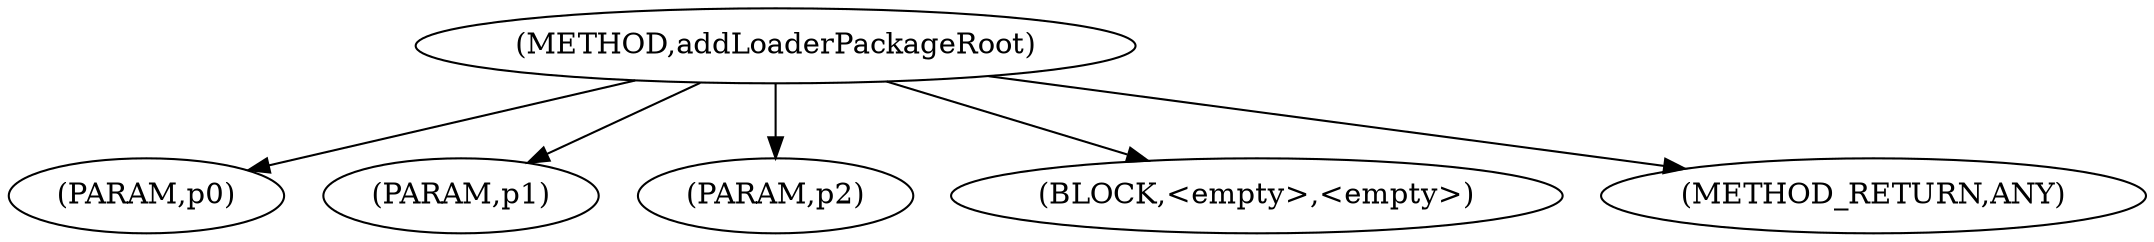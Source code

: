 digraph "addLoaderPackageRoot" {  
"646" [label = <(METHOD,addLoaderPackageRoot)> ]
"647" [label = <(PARAM,p0)> ]
"648" [label = <(PARAM,p1)> ]
"649" [label = <(PARAM,p2)> ]
"650" [label = <(BLOCK,&lt;empty&gt;,&lt;empty&gt;)> ]
"651" [label = <(METHOD_RETURN,ANY)> ]
  "646" -> "647" 
  "646" -> "648" 
  "646" -> "650" 
  "646" -> "649" 
  "646" -> "651" 
}
